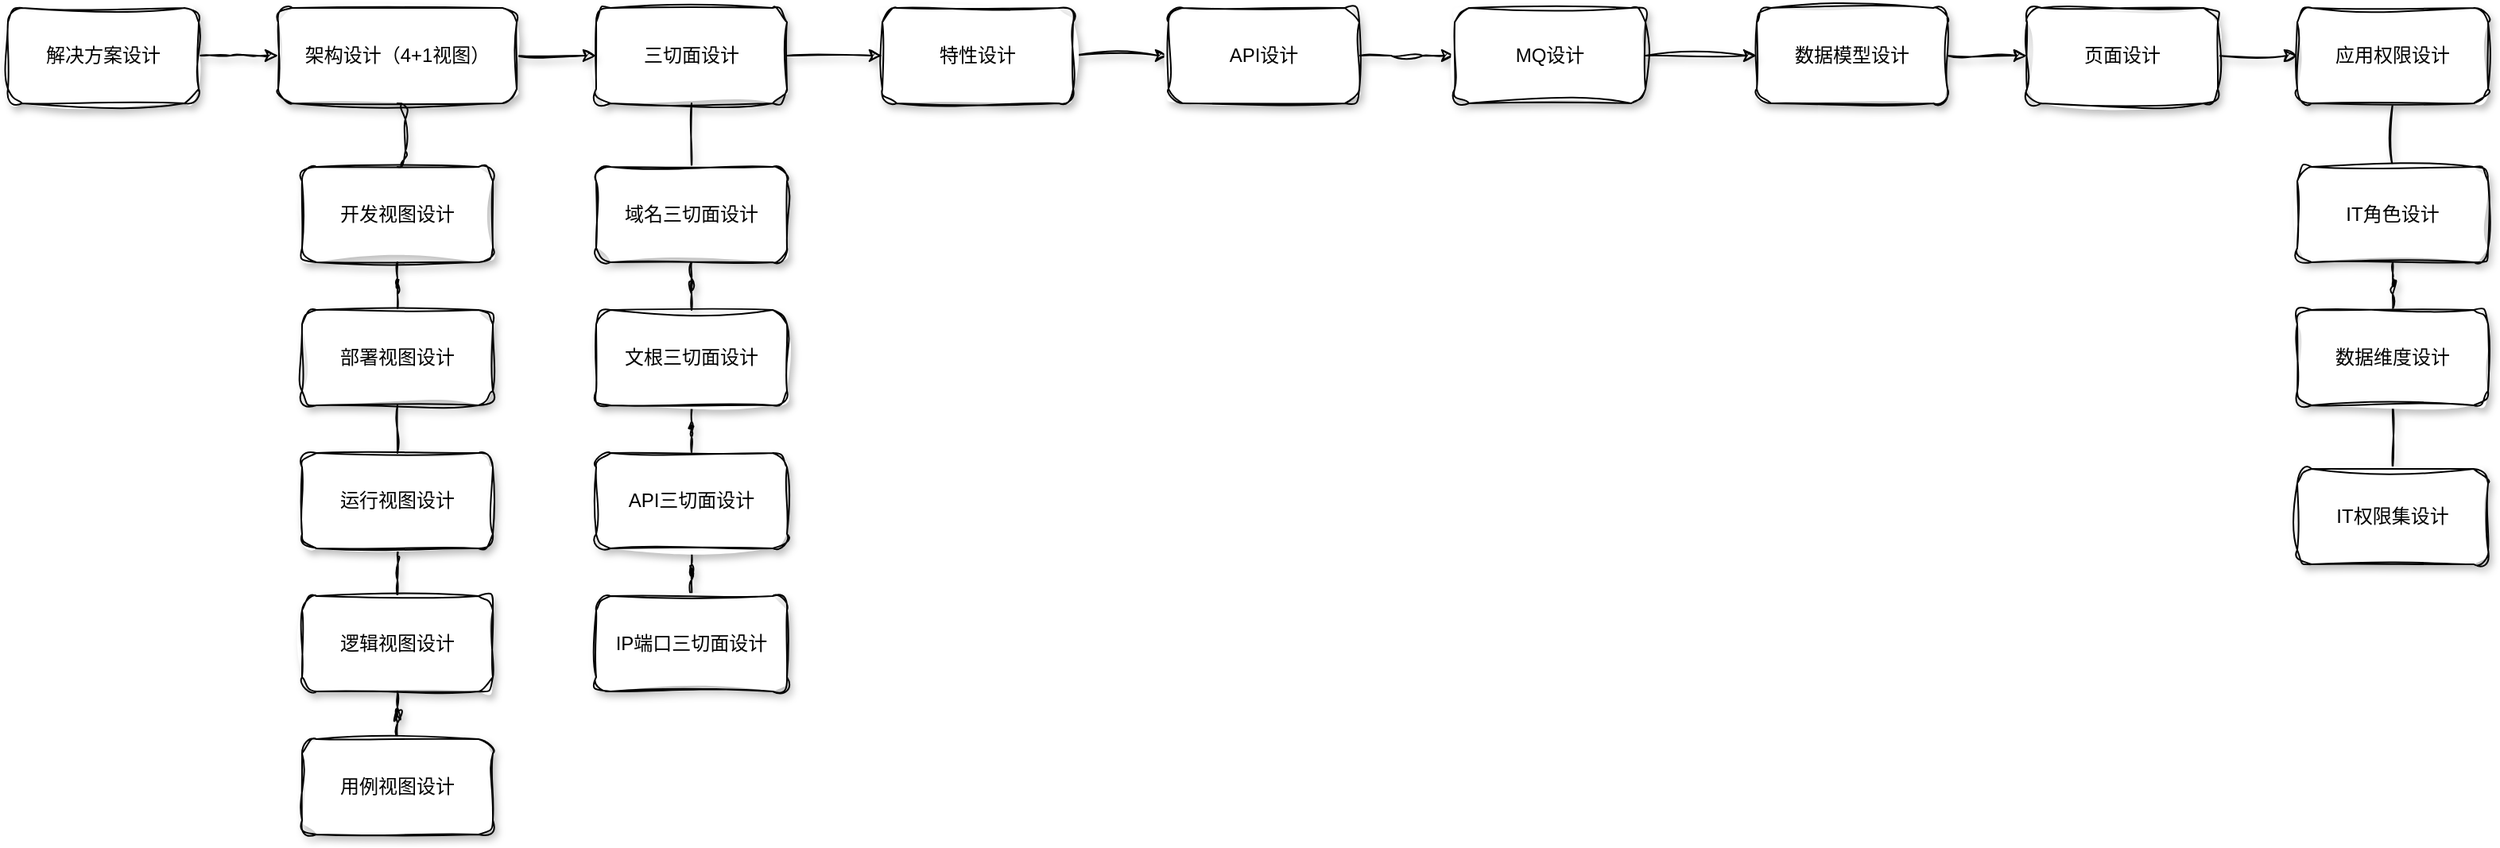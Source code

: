 <mxfile version="26.0.13">
  <diagram name="Page-1" id="o7hvjnD-FwicrIdzrirB">
    <mxGraphModel dx="2071" dy="725" grid="1" gridSize="10" guides="1" tooltips="1" connect="1" arrows="0" fold="1" page="1" pageScale="1" pageWidth="850" pageHeight="1100" math="0" shadow="0">
      <root>
        <mxCell id="0" />
        <mxCell id="1" parent="0" />
        <mxCell id="HR8WFGy64bs_LNmVH5kY-29" value="" style="edgeStyle=orthogonalEdgeStyle;rounded=1;orthogonalLoop=1;jettySize=auto;html=1;flowAnimation=1;shadow=1;sketch=1;curveFitting=1;jiggle=2;" parent="1" source="HR8WFGy64bs_LNmVH5kY-2" target="HR8WFGy64bs_LNmVH5kY-3" edge="1">
          <mxGeometry relative="1" as="geometry" />
        </mxCell>
        <mxCell id="HR8WFGy64bs_LNmVH5kY-2" value="特性设计" style="rounded=1;whiteSpace=wrap;html=1;shadow=1;sketch=1;curveFitting=1;jiggle=2;" parent="1" vertex="1">
          <mxGeometry x="60" y="220" width="120" height="60" as="geometry" />
        </mxCell>
        <mxCell id="HR8WFGy64bs_LNmVH5kY-50" value="" style="edgeStyle=orthogonalEdgeStyle;rounded=1;orthogonalLoop=1;jettySize=auto;html=1;flowAnimation=1;shadow=1;sketch=1;curveFitting=1;jiggle=2;" parent="1" source="HR8WFGy64bs_LNmVH5kY-3" target="HR8WFGy64bs_LNmVH5kY-48" edge="1">
          <mxGeometry relative="1" as="geometry">
            <Array as="points">
              <mxPoint x="390" y="250" />
              <mxPoint x="390" y="250" />
            </Array>
          </mxGeometry>
        </mxCell>
        <mxCell id="HR8WFGy64bs_LNmVH5kY-3" value="API设计" style="rounded=1;whiteSpace=wrap;html=1;shadow=1;sketch=1;curveFitting=1;jiggle=2;" parent="1" vertex="1">
          <mxGeometry x="240" y="220" width="120" height="60" as="geometry" />
        </mxCell>
        <mxCell id="HR8WFGy64bs_LNmVH5kY-32" value="" style="edgeStyle=orthogonalEdgeStyle;rounded=1;orthogonalLoop=1;jettySize=auto;html=1;flowAnimation=1;shadow=1;sketch=1;curveFitting=1;jiggle=2;" parent="1" source="HR8WFGy64bs_LNmVH5kY-5" target="HR8WFGy64bs_LNmVH5kY-6" edge="1">
          <mxGeometry relative="1" as="geometry" />
        </mxCell>
        <mxCell id="HR8WFGy64bs_LNmVH5kY-5" value="数据模型设计" style="rounded=1;whiteSpace=wrap;html=1;shadow=1;sketch=1;curveFitting=1;jiggle=2;" parent="1" vertex="1">
          <mxGeometry x="610" y="220" width="120" height="60" as="geometry" />
        </mxCell>
        <mxCell id="HR8WFGy64bs_LNmVH5kY-33" value="" style="edgeStyle=orthogonalEdgeStyle;rounded=1;orthogonalLoop=1;jettySize=auto;html=1;flowAnimation=1;shadow=1;sketch=1;curveFitting=1;jiggle=2;" parent="1" source="HR8WFGy64bs_LNmVH5kY-6" target="HR8WFGy64bs_LNmVH5kY-7" edge="1">
          <mxGeometry relative="1" as="geometry" />
        </mxCell>
        <mxCell id="HR8WFGy64bs_LNmVH5kY-6" value="页面设计" style="rounded=1;whiteSpace=wrap;html=1;shadow=1;sketch=1;curveFitting=1;jiggle=2;" parent="1" vertex="1">
          <mxGeometry x="780" y="220" width="120" height="60" as="geometry" />
        </mxCell>
        <mxCell id="HR8WFGy64bs_LNmVH5kY-42" value="" style="edgeStyle=orthogonalEdgeStyle;rounded=1;orthogonalLoop=1;jettySize=auto;html=1;endArrow=none;startFill=0;shadow=1;sketch=1;curveFitting=1;jiggle=2;" parent="1" source="HR8WFGy64bs_LNmVH5kY-7" target="HR8WFGy64bs_LNmVH5kY-24" edge="1">
          <mxGeometry relative="1" as="geometry" />
        </mxCell>
        <mxCell id="HR8WFGy64bs_LNmVH5kY-7" value="应用权限设计" style="rounded=1;whiteSpace=wrap;html=1;shadow=1;sketch=1;curveFitting=1;jiggle=2;" parent="1" vertex="1">
          <mxGeometry x="950" y="220" width="120" height="60" as="geometry" />
        </mxCell>
        <mxCell id="HR8WFGy64bs_LNmVH5kY-28" value="" style="edgeStyle=orthogonalEdgeStyle;rounded=1;orthogonalLoop=1;jettySize=auto;html=1;flowAnimation=1;shadow=1;sketch=1;curveFitting=1;jiggle=2;" parent="1" source="HR8WFGy64bs_LNmVH5kY-8" target="HR8WFGy64bs_LNmVH5kY-2" edge="1">
          <mxGeometry relative="1" as="geometry" />
        </mxCell>
        <mxCell id="HR8WFGy64bs_LNmVH5kY-38" value="" style="edgeStyle=orthogonalEdgeStyle;rounded=1;orthogonalLoop=1;jettySize=auto;html=1;endArrow=none;startFill=0;shadow=1;sketch=1;curveFitting=1;jiggle=2;flowAnimation=1;" parent="1" source="HR8WFGy64bs_LNmVH5kY-8" target="HR8WFGy64bs_LNmVH5kY-16" edge="1">
          <mxGeometry relative="1" as="geometry" />
        </mxCell>
        <mxCell id="HR8WFGy64bs_LNmVH5kY-8" value="三切面设计" style="rounded=1;whiteSpace=wrap;html=1;shadow=1;sketch=1;curveFitting=1;jiggle=2;" parent="1" vertex="1">
          <mxGeometry x="-120" y="220" width="120" height="60" as="geometry" />
        </mxCell>
        <mxCell id="HR8WFGy64bs_LNmVH5kY-27" value="" style="edgeStyle=orthogonalEdgeStyle;rounded=1;orthogonalLoop=1;jettySize=auto;html=1;flowAnimation=1;shadow=1;sketch=1;curveFitting=1;jiggle=2;" parent="1" source="HR8WFGy64bs_LNmVH5kY-9" target="HR8WFGy64bs_LNmVH5kY-8" edge="1">
          <mxGeometry relative="1" as="geometry" />
        </mxCell>
        <mxCell id="HR8WFGy64bs_LNmVH5kY-55" style="edgeStyle=orthogonalEdgeStyle;rounded=1;orthogonalLoop=1;jettySize=auto;html=1;exitX=0.5;exitY=1;exitDx=0;exitDy=0;entryX=0.5;entryY=0;entryDx=0;entryDy=0;endArrow=none;startFill=0;shadow=1;sketch=1;curveFitting=1;jiggle=2;flowAnimation=1;" parent="1" source="HR8WFGy64bs_LNmVH5kY-9" target="HR8WFGy64bs_LNmVH5kY-11" edge="1">
          <mxGeometry relative="1" as="geometry">
            <Array as="points">
              <mxPoint x="-240" y="280" />
              <mxPoint x="-240" y="320" />
            </Array>
          </mxGeometry>
        </mxCell>
        <mxCell id="HR8WFGy64bs_LNmVH5kY-9" value="架构设计（4+1视图）" style="rounded=1;whiteSpace=wrap;html=1;shadow=1;sketch=1;curveFitting=1;jiggle=2;glass=0;gradientColor=none;" parent="1" vertex="1">
          <mxGeometry x="-320" y="220" width="150" height="60" as="geometry" />
        </mxCell>
        <mxCell id="HR8WFGy64bs_LNmVH5kY-35" value="" style="edgeStyle=orthogonalEdgeStyle;rounded=1;orthogonalLoop=1;jettySize=auto;html=1;endArrow=none;startFill=0;shadow=1;sketch=1;curveFitting=1;jiggle=2;" parent="1" source="HR8WFGy64bs_LNmVH5kY-11" target="HR8WFGy64bs_LNmVH5kY-12" edge="1">
          <mxGeometry relative="1" as="geometry" />
        </mxCell>
        <mxCell id="HR8WFGy64bs_LNmVH5kY-11" value="开发视图设计" style="rounded=1;whiteSpace=wrap;html=1;shadow=1;sketch=1;curveFitting=1;jiggle=2;" parent="1" vertex="1">
          <mxGeometry x="-305" y="320" width="120" height="60" as="geometry" />
        </mxCell>
        <mxCell id="HR8WFGy64bs_LNmVH5kY-56" style="edgeStyle=orthogonalEdgeStyle;rounded=1;orthogonalLoop=1;jettySize=auto;html=1;exitX=0.5;exitY=1;exitDx=0;exitDy=0;entryX=0.5;entryY=0;entryDx=0;entryDy=0;endArrow=none;startFill=0;shadow=1;sketch=1;curveFitting=1;jiggle=2;" parent="1" source="HR8WFGy64bs_LNmVH5kY-12" target="HR8WFGy64bs_LNmVH5kY-13" edge="1">
          <mxGeometry relative="1" as="geometry" />
        </mxCell>
        <mxCell id="HR8WFGy64bs_LNmVH5kY-12" value="部署视图设计" style="rounded=1;whiteSpace=wrap;html=1;shadow=1;sketch=1;curveFitting=1;jiggle=2;" parent="1" vertex="1">
          <mxGeometry x="-305" y="410" width="120" height="60" as="geometry" />
        </mxCell>
        <mxCell id="HR8WFGy64bs_LNmVH5kY-57" style="edgeStyle=orthogonalEdgeStyle;rounded=1;orthogonalLoop=1;jettySize=auto;html=1;exitX=0.5;exitY=1;exitDx=0;exitDy=0;entryX=0.5;entryY=0;entryDx=0;entryDy=0;endArrow=none;startFill=0;shadow=1;sketch=1;curveFitting=1;jiggle=2;" parent="1" source="HR8WFGy64bs_LNmVH5kY-13" target="HR8WFGy64bs_LNmVH5kY-14" edge="1">
          <mxGeometry relative="1" as="geometry">
            <Array as="points">
              <mxPoint x="-245" y="570" />
              <mxPoint x="-245" y="570" />
            </Array>
          </mxGeometry>
        </mxCell>
        <mxCell id="HR8WFGy64bs_LNmVH5kY-13" value="运行视图设计" style="rounded=1;whiteSpace=wrap;html=1;shadow=1;sketch=1;curveFitting=1;jiggle=2;" parent="1" vertex="1">
          <mxGeometry x="-305" y="500" width="120" height="60" as="geometry" />
        </mxCell>
        <mxCell id="HR8WFGy64bs_LNmVH5kY-37" value="" style="edgeStyle=orthogonalEdgeStyle;rounded=1;orthogonalLoop=1;jettySize=auto;html=1;endArrow=none;startFill=0;shadow=1;sketch=1;curveFitting=1;jiggle=2;" parent="1" source="HR8WFGy64bs_LNmVH5kY-14" target="HR8WFGy64bs_LNmVH5kY-15" edge="1">
          <mxGeometry relative="1" as="geometry" />
        </mxCell>
        <mxCell id="HR8WFGy64bs_LNmVH5kY-14" value="逻辑视图设计" style="rounded=1;whiteSpace=wrap;html=1;shadow=1;sketch=1;curveFitting=1;jiggle=2;" parent="1" vertex="1">
          <mxGeometry x="-305" y="590" width="120" height="60" as="geometry" />
        </mxCell>
        <mxCell id="HR8WFGy64bs_LNmVH5kY-15" value="用例视图设计" style="rounded=1;whiteSpace=wrap;html=1;shadow=1;sketch=1;curveFitting=1;jiggle=2;" parent="1" vertex="1">
          <mxGeometry x="-305" y="680" width="120" height="60" as="geometry" />
        </mxCell>
        <mxCell id="HR8WFGy64bs_LNmVH5kY-39" value="" style="edgeStyle=orthogonalEdgeStyle;rounded=1;orthogonalLoop=1;jettySize=auto;html=1;endArrow=none;startFill=0;shadow=1;sketch=1;curveFitting=1;jiggle=2;" parent="1" source="HR8WFGy64bs_LNmVH5kY-16" target="HR8WFGy64bs_LNmVH5kY-17" edge="1">
          <mxGeometry relative="1" as="geometry" />
        </mxCell>
        <mxCell id="HR8WFGy64bs_LNmVH5kY-16" value="域名三切面设计" style="rounded=1;whiteSpace=wrap;html=1;shadow=1;sketch=1;curveFitting=1;jiggle=2;" parent="1" vertex="1">
          <mxGeometry x="-120" y="320" width="120" height="60" as="geometry" />
        </mxCell>
        <mxCell id="HR8WFGy64bs_LNmVH5kY-40" value="" style="edgeStyle=orthogonalEdgeStyle;rounded=1;orthogonalLoop=1;jettySize=auto;html=1;endArrow=none;startFill=0;shadow=1;sketch=1;curveFitting=1;jiggle=2;" parent="1" source="HR8WFGy64bs_LNmVH5kY-17" target="HR8WFGy64bs_LNmVH5kY-18" edge="1">
          <mxGeometry relative="1" as="geometry" />
        </mxCell>
        <mxCell id="HR8WFGy64bs_LNmVH5kY-17" value="文根三切面设计" style="rounded=1;whiteSpace=wrap;html=1;shadow=1;sketch=1;curveFitting=1;jiggle=2;" parent="1" vertex="1">
          <mxGeometry x="-120" y="410" width="120" height="60" as="geometry" />
        </mxCell>
        <mxCell id="HR8WFGy64bs_LNmVH5kY-41" value="" style="edgeStyle=orthogonalEdgeStyle;rounded=1;orthogonalLoop=1;jettySize=auto;html=1;endArrow=none;startFill=0;shadow=1;sketch=1;curveFitting=1;jiggle=2;" parent="1" source="HR8WFGy64bs_LNmVH5kY-18" target="HR8WFGy64bs_LNmVH5kY-19" edge="1">
          <mxGeometry relative="1" as="geometry" />
        </mxCell>
        <mxCell id="HR8WFGy64bs_LNmVH5kY-18" value="API三切面设计" style="rounded=1;whiteSpace=wrap;html=1;shadow=1;sketch=1;curveFitting=1;jiggle=2;" parent="1" vertex="1">
          <mxGeometry x="-120" y="500" width="120" height="60" as="geometry" />
        </mxCell>
        <mxCell id="HR8WFGy64bs_LNmVH5kY-19" value="IP端口三切面设计" style="rounded=1;whiteSpace=wrap;html=1;shadow=1;sketch=1;curveFitting=1;jiggle=2;" parent="1" vertex="1">
          <mxGeometry x="-120" y="590" width="120" height="60" as="geometry" />
        </mxCell>
        <mxCell id="HR8WFGy64bs_LNmVH5kY-46" value="" style="edgeStyle=orthogonalEdgeStyle;rounded=1;orthogonalLoop=1;jettySize=auto;html=1;endArrow=none;startFill=0;shadow=1;sketch=1;curveFitting=1;jiggle=2;" parent="1" source="HR8WFGy64bs_LNmVH5kY-24" target="HR8WFGy64bs_LNmVH5kY-25" edge="1">
          <mxGeometry relative="1" as="geometry" />
        </mxCell>
        <mxCell id="HR8WFGy64bs_LNmVH5kY-24" value="IT角色设计" style="rounded=1;whiteSpace=wrap;html=1;shadow=1;sketch=1;curveFitting=1;jiggle=2;" parent="1" vertex="1">
          <mxGeometry x="950" y="320" width="120" height="60" as="geometry" />
        </mxCell>
        <mxCell id="HR8WFGy64bs_LNmVH5kY-47" value="" style="edgeStyle=orthogonalEdgeStyle;rounded=1;orthogonalLoop=1;jettySize=auto;html=1;endArrow=none;startFill=0;shadow=1;sketch=1;curveFitting=1;jiggle=2;" parent="1" source="HR8WFGy64bs_LNmVH5kY-25" target="HR8WFGy64bs_LNmVH5kY-26" edge="1">
          <mxGeometry relative="1" as="geometry" />
        </mxCell>
        <mxCell id="HR8WFGy64bs_LNmVH5kY-25" value="数据维度设计" style="rounded=1;whiteSpace=wrap;html=1;shadow=1;sketch=1;curveFitting=1;jiggle=2;" parent="1" vertex="1">
          <mxGeometry x="950" y="410" width="120" height="60" as="geometry" />
        </mxCell>
        <mxCell id="HR8WFGy64bs_LNmVH5kY-26" value="IT权限集设计" style="rounded=1;whiteSpace=wrap;html=1;shadow=1;sketch=1;curveFitting=1;jiggle=2;" parent="1" vertex="1">
          <mxGeometry x="950" y="510" width="120" height="60" as="geometry" />
        </mxCell>
        <mxCell id="HR8WFGy64bs_LNmVH5kY-51" value="" style="edgeStyle=orthogonalEdgeStyle;rounded=1;orthogonalLoop=1;jettySize=auto;html=1;flowAnimation=1;shadow=1;sketch=1;curveFitting=1;jiggle=2;" parent="1" source="HR8WFGy64bs_LNmVH5kY-48" target="HR8WFGy64bs_LNmVH5kY-5" edge="1">
          <mxGeometry relative="1" as="geometry" />
        </mxCell>
        <mxCell id="HR8WFGy64bs_LNmVH5kY-48" value="MQ设计" style="rounded=1;whiteSpace=wrap;html=1;shadow=1;sketch=1;curveFitting=1;jiggle=2;" parent="1" vertex="1">
          <mxGeometry x="420" y="220" width="120" height="60" as="geometry" />
        </mxCell>
        <mxCell id="HR8WFGy64bs_LNmVH5kY-54" value="" style="edgeStyle=orthogonalEdgeStyle;rounded=1;orthogonalLoop=1;jettySize=auto;html=1;flowAnimation=1;shadow=1;sketchStyle=rough;sketch=1;curveFitting=1;jiggle=2;" parent="1" source="HR8WFGy64bs_LNmVH5kY-53" target="HR8WFGy64bs_LNmVH5kY-9" edge="1">
          <mxGeometry relative="1" as="geometry">
            <Array as="points">
              <mxPoint x="-340" y="250" />
              <mxPoint x="-340" y="250" />
            </Array>
          </mxGeometry>
        </mxCell>
        <mxCell id="HR8WFGy64bs_LNmVH5kY-53" value="解决方案设计" style="rounded=1;whiteSpace=wrap;html=1;shadow=1;sketch=1;curveFitting=1;jiggle=2;" parent="1" vertex="1">
          <mxGeometry x="-490" y="220" width="120" height="60" as="geometry" />
        </mxCell>
      </root>
    </mxGraphModel>
  </diagram>
</mxfile>
